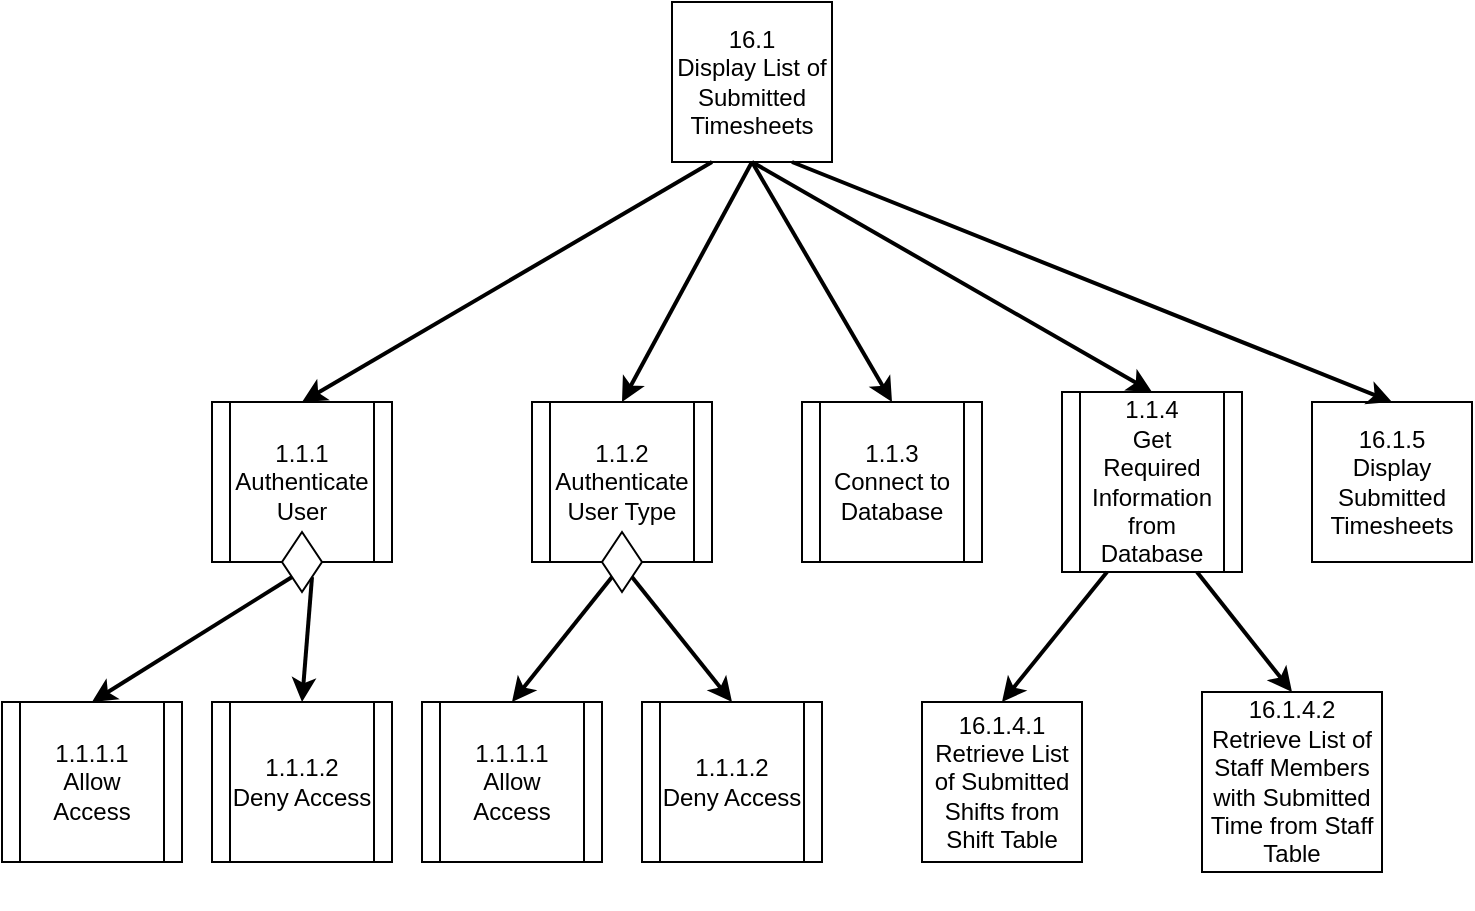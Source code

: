 <mxfile version="12.7.0" type="github" pages="3">
  <diagram id="388FPFcyQWfM3EbTZie2" name="16.1: Display List of Submitted Timesheets">
    <mxGraphModel dx="1221" dy="682" grid="1" gridSize="10" guides="1" tooltips="1" connect="1" arrows="1" fold="1" page="1" pageScale="1" pageWidth="850" pageHeight="1100" math="0" shadow="0">
      <root>
        <mxCell id="0"/>
        <mxCell id="1" parent="0"/>
        <mxCell id="_ojdc1T2RU2IvwStqLE--1" value="16.1&lt;br&gt;Display List of Submitted Timesheets" style="whiteSpace=wrap;html=1;aspect=fixed;" vertex="1" parent="1">
          <mxGeometry x="350" y="50" width="80" height="80" as="geometry"/>
        </mxCell>
        <mxCell id="_ojdc1T2RU2IvwStqLE--2" value="" style="endArrow=classic;html=1;" edge="1" parent="1">
          <mxGeometry width="50" height="50" relative="1" as="geometry">
            <mxPoint x="115" y="490" as="sourcePoint"/>
            <mxPoint x="115" y="490" as="targetPoint"/>
          </mxGeometry>
        </mxCell>
        <mxCell id="_ojdc1T2RU2IvwStqLE--3" value="16.1.5&lt;br&gt;Display Submitted Timesheets" style="whiteSpace=wrap;html=1;aspect=fixed;" vertex="1" parent="1">
          <mxGeometry x="670" y="250" width="80" height="80" as="geometry"/>
        </mxCell>
        <mxCell id="_ojdc1T2RU2IvwStqLE--4" value="" style="endArrow=classic;html=1;exitX=0;exitY=1;exitDx=0;exitDy=0;entryX=0.5;entryY=0;entryDx=0;entryDy=0;strokeWidth=2;" edge="1" parent="1" source="_ojdc1T2RU2IvwStqLE--11" target="_ojdc1T2RU2IvwStqLE--10">
          <mxGeometry width="50" height="50" relative="1" as="geometry">
            <mxPoint x="195" y="390" as="sourcePoint"/>
            <mxPoint x="125" y="450" as="targetPoint"/>
          </mxGeometry>
        </mxCell>
        <mxCell id="_ojdc1T2RU2IvwStqLE--5" value="" style="endArrow=classic;html=1;exitX=0.75;exitY=1;exitDx=0;exitDy=0;strokeWidth=2;entryX=0.5;entryY=0;entryDx=0;entryDy=0;" edge="1" parent="1" source="_ojdc1T2RU2IvwStqLE--1" target="_ojdc1T2RU2IvwStqLE--3">
          <mxGeometry width="50" height="50" relative="1" as="geometry">
            <mxPoint x="490" y="220" as="sourcePoint"/>
            <mxPoint x="515" y="250" as="targetPoint"/>
          </mxGeometry>
        </mxCell>
        <mxCell id="_ojdc1T2RU2IvwStqLE--6" value="" style="endArrow=classic;html=1;exitX=0.25;exitY=1;exitDx=0;exitDy=0;entryX=0.5;entryY=0;entryDx=0;entryDy=0;strokeWidth=2;" edge="1" parent="1" source="_ojdc1T2RU2IvwStqLE--1" target="_ojdc1T2RU2IvwStqLE--8">
          <mxGeometry width="50" height="50" relative="1" as="geometry">
            <mxPoint x="240" y="170" as="sourcePoint"/>
            <mxPoint x="90" y="250" as="targetPoint"/>
          </mxGeometry>
        </mxCell>
        <mxCell id="_ojdc1T2RU2IvwStqLE--7" value="" style="endArrow=classic;html=1;strokeWidth=2;entryX=0.5;entryY=0;entryDx=0;entryDy=0;exitX=1;exitY=1;exitDx=0;exitDy=0;" edge="1" parent="1" source="_ojdc1T2RU2IvwStqLE--11" target="_ojdc1T2RU2IvwStqLE--9">
          <mxGeometry width="50" height="50" relative="1" as="geometry">
            <mxPoint x="115" y="360" as="sourcePoint"/>
            <mxPoint x="15" y="450" as="targetPoint"/>
          </mxGeometry>
        </mxCell>
        <mxCell id="_ojdc1T2RU2IvwStqLE--8" value="&lt;span style=&quot;white-space: normal&quot;&gt;1.1.1&lt;br&gt;&lt;/span&gt;Authenticate User" style="shape=process;whiteSpace=wrap;html=1;backgroundOutline=1;" vertex="1" parent="1">
          <mxGeometry x="120" y="250" width="90" height="80" as="geometry"/>
        </mxCell>
        <mxCell id="_ojdc1T2RU2IvwStqLE--9" value="1.1.1.2&lt;br&gt;Deny Access" style="shape=process;whiteSpace=wrap;html=1;backgroundOutline=1;" vertex="1" parent="1">
          <mxGeometry x="120" y="400" width="90" height="80" as="geometry"/>
        </mxCell>
        <mxCell id="_ojdc1T2RU2IvwStqLE--10" value="1.1.1.1&lt;br&gt;Allow Access" style="shape=process;whiteSpace=wrap;html=1;backgroundOutline=1;" vertex="1" parent="1">
          <mxGeometry x="15" y="400" width="90" height="80" as="geometry"/>
        </mxCell>
        <mxCell id="_ojdc1T2RU2IvwStqLE--11" value="" style="rhombus;whiteSpace=wrap;html=1;fillColor=#FFFFFF;" vertex="1" parent="1">
          <mxGeometry x="155" y="315" width="20" height="30" as="geometry"/>
        </mxCell>
        <mxCell id="_ojdc1T2RU2IvwStqLE--12" value="" style="endArrow=classic;html=1;" edge="1" parent="1">
          <mxGeometry width="50" height="50" relative="1" as="geometry">
            <mxPoint x="335" y="495" as="sourcePoint"/>
            <mxPoint x="335" y="495" as="targetPoint"/>
          </mxGeometry>
        </mxCell>
        <mxCell id="_ojdc1T2RU2IvwStqLE--13" value="" style="endArrow=classic;html=1;exitX=0;exitY=1;exitDx=0;exitDy=0;strokeWidth=2;entryX=0.5;entryY=0;entryDx=0;entryDy=0;" edge="1" parent="1" source="_ojdc1T2RU2IvwStqLE--16" target="_ojdc1T2RU2IvwStqLE--18">
          <mxGeometry width="50" height="50" relative="1" as="geometry">
            <mxPoint x="410" y="390" as="sourcePoint"/>
            <mxPoint x="245" y="420" as="targetPoint"/>
          </mxGeometry>
        </mxCell>
        <mxCell id="_ojdc1T2RU2IvwStqLE--14" value="" style="endArrow=classic;html=1;strokeWidth=2;exitX=1;exitY=1;exitDx=0;exitDy=0;entryX=0.5;entryY=0;entryDx=0;entryDy=0;" edge="1" parent="1" source="_ojdc1T2RU2IvwStqLE--16" target="_ojdc1T2RU2IvwStqLE--19">
          <mxGeometry width="50" height="50" relative="1" as="geometry">
            <mxPoint x="330" y="360" as="sourcePoint"/>
            <mxPoint x="365" y="410" as="targetPoint"/>
          </mxGeometry>
        </mxCell>
        <mxCell id="_ojdc1T2RU2IvwStqLE--15" value="&lt;span style=&quot;white-space: normal&quot;&gt;1.1.2&lt;br&gt;&lt;/span&gt;Authenticate User Type" style="shape=process;whiteSpace=wrap;html=1;backgroundOutline=1;" vertex="1" parent="1">
          <mxGeometry x="280" y="250" width="90" height="80" as="geometry"/>
        </mxCell>
        <mxCell id="_ojdc1T2RU2IvwStqLE--16" value="" style="rhombus;whiteSpace=wrap;html=1;fillColor=#FFFFFF;" vertex="1" parent="1">
          <mxGeometry x="315" y="315" width="20" height="30" as="geometry"/>
        </mxCell>
        <mxCell id="_ojdc1T2RU2IvwStqLE--17" value="" style="endArrow=classic;html=1;exitX=0.5;exitY=1;exitDx=0;exitDy=0;entryX=0.5;entryY=0;entryDx=0;entryDy=0;strokeWidth=2;" edge="1" parent="1" source="_ojdc1T2RU2IvwStqLE--1" target="_ojdc1T2RU2IvwStqLE--15">
          <mxGeometry width="50" height="50" relative="1" as="geometry">
            <mxPoint x="397.5" y="150" as="sourcePoint"/>
            <mxPoint x="192.5" y="270" as="targetPoint"/>
          </mxGeometry>
        </mxCell>
        <mxCell id="_ojdc1T2RU2IvwStqLE--18" value="1.1.1.1&lt;br&gt;Allow Access" style="shape=process;whiteSpace=wrap;html=1;backgroundOutline=1;" vertex="1" parent="1">
          <mxGeometry x="225" y="400" width="90" height="80" as="geometry"/>
        </mxCell>
        <mxCell id="_ojdc1T2RU2IvwStqLE--19" value="1.1.1.2&lt;br&gt;Deny Access" style="shape=process;whiteSpace=wrap;html=1;backgroundOutline=1;" vertex="1" parent="1">
          <mxGeometry x="335" y="400" width="90" height="80" as="geometry"/>
        </mxCell>
        <mxCell id="_ojdc1T2RU2IvwStqLE--20" value="1.1.4&lt;br&gt;Get Required Information from Database" style="shape=process;whiteSpace=wrap;html=1;backgroundOutline=1;" vertex="1" parent="1">
          <mxGeometry x="545" y="245" width="90" height="90" as="geometry"/>
        </mxCell>
        <mxCell id="_ojdc1T2RU2IvwStqLE--26" value="" style="endArrow=classic;html=1;strokeWidth=2;entryX=0.5;entryY=0;entryDx=0;entryDy=0;exitX=0.75;exitY=1;exitDx=0;exitDy=0;" edge="1" parent="1" source="_ojdc1T2RU2IvwStqLE--20" target="_ojdc1T2RU2IvwStqLE--35">
          <mxGeometry width="50" height="50" relative="1" as="geometry">
            <mxPoint x="578" y="335" as="sourcePoint"/>
            <mxPoint x="665" y="395" as="targetPoint"/>
          </mxGeometry>
        </mxCell>
        <mxCell id="_ojdc1T2RU2IvwStqLE--28" value="" style="endArrow=classic;html=1;strokeWidth=2;entryX=0.5;entryY=0;entryDx=0;entryDy=0;exitX=0.25;exitY=1;exitDx=0;exitDy=0;" edge="1" parent="1" source="_ojdc1T2RU2IvwStqLE--20" target="_ojdc1T2RU2IvwStqLE--32">
          <mxGeometry width="50" height="50" relative="1" as="geometry">
            <mxPoint x="603" y="335" as="sourcePoint"/>
            <mxPoint x="655" y="395" as="targetPoint"/>
          </mxGeometry>
        </mxCell>
        <mxCell id="_ojdc1T2RU2IvwStqLE--29" value="" style="endArrow=classic;html=1;exitX=0.5;exitY=1;exitDx=0;exitDy=0;entryX=0.5;entryY=0;entryDx=0;entryDy=0;strokeWidth=2;" edge="1" parent="1" source="_ojdc1T2RU2IvwStqLE--1" target="_ojdc1T2RU2IvwStqLE--20">
          <mxGeometry width="50" height="50" relative="1" as="geometry">
            <mxPoint x="470" y="160" as="sourcePoint"/>
            <mxPoint x="470" y="280" as="targetPoint"/>
          </mxGeometry>
        </mxCell>
        <mxCell id="_ojdc1T2RU2IvwStqLE--30" value="1.1.3&lt;br&gt;Connect to Database" style="shape=process;whiteSpace=wrap;html=1;backgroundOutline=1;" vertex="1" parent="1">
          <mxGeometry x="415" y="250" width="90" height="80" as="geometry"/>
        </mxCell>
        <mxCell id="_ojdc1T2RU2IvwStqLE--31" value="" style="endArrow=classic;html=1;entryX=0.5;entryY=0;entryDx=0;entryDy=0;strokeWidth=2;exitX=0.5;exitY=1;exitDx=0;exitDy=0;" edge="1" parent="1" source="_ojdc1T2RU2IvwStqLE--1" target="_ojdc1T2RU2IvwStqLE--30">
          <mxGeometry width="50" height="50" relative="1" as="geometry">
            <mxPoint x="400" y="140" as="sourcePoint"/>
            <mxPoint x="665" y="255" as="targetPoint"/>
          </mxGeometry>
        </mxCell>
        <mxCell id="_ojdc1T2RU2IvwStqLE--32" value="16.1.4.1&lt;br&gt;Retrieve List of Submitted Shifts from Shift Table" style="whiteSpace=wrap;html=1;aspect=fixed;" vertex="1" parent="1">
          <mxGeometry x="475" y="400" width="80" height="80" as="geometry"/>
        </mxCell>
        <mxCell id="_ojdc1T2RU2IvwStqLE--35" value="16.1.4.2&lt;br&gt;Retrieve List of Staff Members with Submitted Time from Staff Table" style="whiteSpace=wrap;html=1;aspect=fixed;" vertex="1" parent="1">
          <mxGeometry x="615" y="395" width="90" height="90" as="geometry"/>
        </mxCell>
      </root>
    </mxGraphModel>
  </diagram>
  <diagram id="lAIaKbYm4KC-3WAeHbnQ" name="16.2: Display Staff Member&#39;s Timesheet">
    <mxGraphModel dx="1038" dy="580" grid="1" gridSize="10" guides="1" tooltips="1" connect="1" arrows="1" fold="1" page="1" pageScale="1" pageWidth="850" pageHeight="1100" math="0" shadow="0">
      <root>
        <mxCell id="SdBaXeOrpZn_XTAbsB8x-0"/>
        <mxCell id="SdBaXeOrpZn_XTAbsB8x-1" parent="SdBaXeOrpZn_XTAbsB8x-0"/>
        <mxCell id="Q9qRvPpiVnYhHlw9IZeU-0" value="16.2&lt;br&gt;Display Staff Timesheet" style="whiteSpace=wrap;html=1;aspect=fixed;" vertex="1" parent="SdBaXeOrpZn_XTAbsB8x-1">
          <mxGeometry x="355" y="100" width="80" height="80" as="geometry"/>
        </mxCell>
        <mxCell id="Q9qRvPpiVnYhHlw9IZeU-1" value="16.2.2&lt;br&gt;Display Timesheet of Selected Staff Member" style="whiteSpace=wrap;html=1;aspect=fixed;" vertex="1" parent="SdBaXeOrpZn_XTAbsB8x-1">
          <mxGeometry x="420" y="255" width="80" height="80" as="geometry"/>
        </mxCell>
        <mxCell id="Q9qRvPpiVnYhHlw9IZeU-2" value="" style="endArrow=classic;html=1;exitX=0.75;exitY=1;exitDx=0;exitDy=0;strokeWidth=2;entryX=0.5;entryY=0;entryDx=0;entryDy=0;" edge="1" parent="SdBaXeOrpZn_XTAbsB8x-1" source="Q9qRvPpiVnYhHlw9IZeU-0" target="Q9qRvPpiVnYhHlw9IZeU-1">
          <mxGeometry width="50" height="50" relative="1" as="geometry">
            <mxPoint x="490" y="220" as="sourcePoint"/>
            <mxPoint x="515" y="250" as="targetPoint"/>
          </mxGeometry>
        </mxCell>
        <mxCell id="Q9qRvPpiVnYhHlw9IZeU-3" value="" style="endArrow=classic;html=1;exitX=0.25;exitY=1;exitDx=0;exitDy=0;entryX=0.5;entryY=0;entryDx=0;entryDy=0;strokeWidth=2;" edge="1" parent="SdBaXeOrpZn_XTAbsB8x-1" source="Q9qRvPpiVnYhHlw9IZeU-0" target="Q9qRvPpiVnYhHlw9IZeU-5">
          <mxGeometry width="50" height="50" relative="1" as="geometry">
            <mxPoint x="397.5" y="150" as="sourcePoint"/>
            <mxPoint x="390" y="250" as="targetPoint"/>
          </mxGeometry>
        </mxCell>
        <mxCell id="Q9qRvPpiVnYhHlw9IZeU-4" value="" style="endArrow=classic;html=1;strokeWidth=2;entryX=0.5;entryY=0;entryDx=0;entryDy=0;exitX=0.25;exitY=1;exitDx=0;exitDy=0;" edge="1" parent="SdBaXeOrpZn_XTAbsB8x-1" source="Q9qRvPpiVnYhHlw9IZeU-5" target="Q9qRvPpiVnYhHlw9IZeU-6">
          <mxGeometry width="50" height="50" relative="1" as="geometry">
            <mxPoint x="360" y="330" as="sourcePoint"/>
            <mxPoint x="325" y="400" as="targetPoint"/>
          </mxGeometry>
        </mxCell>
        <mxCell id="Q9qRvPpiVnYhHlw9IZeU-5" value="1.1.4&lt;br&gt;Get Required Information from Database" style="shape=process;whiteSpace=wrap;html=1;backgroundOutline=1;" vertex="1" parent="SdBaXeOrpZn_XTAbsB8x-1">
          <mxGeometry x="290" y="250" width="90" height="90" as="geometry"/>
        </mxCell>
        <mxCell id="Q9qRvPpiVnYhHlw9IZeU-6" value="16.2.1.1&lt;br&gt;Retrieve Client Information for Claimed Shifts from Shift Table" style="whiteSpace=wrap;html=1;aspect=fixed;" vertex="1" parent="SdBaXeOrpZn_XTAbsB8x-1">
          <mxGeometry x="180" y="390" width="90" height="90" as="geometry"/>
        </mxCell>
        <mxCell id="GrtJIwO-3-aJwm862jyk-0" value="16.2.1.1&lt;br&gt;Retrieve Client Information for Claimed Shifts from Shift Table" style="whiteSpace=wrap;html=1;aspect=fixed;" vertex="1" parent="SdBaXeOrpZn_XTAbsB8x-1">
          <mxGeometry x="290" y="390" width="90" height="90" as="geometry"/>
        </mxCell>
        <mxCell id="GrtJIwO-3-aJwm862jyk-1" value="16.2.1.3&lt;br&gt;Retrieve List of Departments from Department Table" style="shape=process;whiteSpace=wrap;html=1;backgroundOutline=1;" vertex="1" parent="SdBaXeOrpZn_XTAbsB8x-1">
          <mxGeometry x="395" y="390" width="110" height="90" as="geometry"/>
        </mxCell>
        <mxCell id="GrtJIwO-3-aJwm862jyk-2" value="" style="endArrow=classic;html=1;strokeWidth=2;entryX=0.5;entryY=0;entryDx=0;entryDy=0;exitX=0.5;exitY=1;exitDx=0;exitDy=0;" edge="1" parent="SdBaXeOrpZn_XTAbsB8x-1" source="Q9qRvPpiVnYhHlw9IZeU-5" target="GrtJIwO-3-aJwm862jyk-0">
          <mxGeometry width="50" height="50" relative="1" as="geometry">
            <mxPoint x="345" y="350" as="sourcePoint"/>
            <mxPoint x="215" y="400" as="targetPoint"/>
          </mxGeometry>
        </mxCell>
        <mxCell id="GrtJIwO-3-aJwm862jyk-3" value="" style="endArrow=classic;html=1;strokeWidth=2;entryX=0.5;entryY=0;entryDx=0;entryDy=0;exitX=0.75;exitY=1;exitDx=0;exitDy=0;" edge="1" parent="SdBaXeOrpZn_XTAbsB8x-1" source="Q9qRvPpiVnYhHlw9IZeU-5" target="GrtJIwO-3-aJwm862jyk-1">
          <mxGeometry width="50" height="50" relative="1" as="geometry">
            <mxPoint x="355" y="360" as="sourcePoint"/>
            <mxPoint x="225" y="410" as="targetPoint"/>
          </mxGeometry>
        </mxCell>
      </root>
    </mxGraphModel>
  </diagram>
  <diagram id="ddEL1Jjd4j1c8ut1bAk0" name="16.3: Submit Approved Hours">
    <mxGraphModel dx="1038" dy="580" grid="1" gridSize="10" guides="1" tooltips="1" connect="1" arrows="1" fold="1" page="1" pageScale="1" pageWidth="850" pageHeight="1100" math="0" shadow="0">
      <root>
        <mxCell id="BbtsieJgcBwEsiLIWdfI-0"/>
        <mxCell id="BbtsieJgcBwEsiLIWdfI-1" parent="BbtsieJgcBwEsiLIWdfI-0"/>
        <mxCell id="c6KakWU_pSAkIUs3xcQD-14" value="16.3&lt;br&gt;Submit Approved hours" style="whiteSpace=wrap;html=1;aspect=fixed;" vertex="1" parent="BbtsieJgcBwEsiLIWdfI-1">
          <mxGeometry x="391.25" y="140" width="80" height="80" as="geometry"/>
        </mxCell>
        <mxCell id="c6KakWU_pSAkIUs3xcQD-15" value="" style="endArrow=classic;html=1;exitX=0.25;exitY=1;exitDx=0;exitDy=0;entryX=0.5;entryY=0;entryDx=0;entryDy=0;strokeWidth=2;" edge="1" parent="BbtsieJgcBwEsiLIWdfI-1" source="c6KakWU_pSAkIUs3xcQD-14" target="c6KakWU_pSAkIUs3xcQD-22">
          <mxGeometry width="50" height="50" relative="1" as="geometry">
            <mxPoint x="310" y="260" as="sourcePoint"/>
            <mxPoint x="265" y="340" as="targetPoint"/>
          </mxGeometry>
        </mxCell>
        <mxCell id="c6KakWU_pSAkIUs3xcQD-19" value="" style="endArrow=classic;html=1;strokeWidth=2;entryX=0.5;entryY=0;entryDx=0;entryDy=0;exitX=0.5;exitY=1;exitDx=0;exitDy=0;" edge="1" parent="BbtsieJgcBwEsiLIWdfI-1" source="c6KakWU_pSAkIUs3xcQD-14" target="c6KakWU_pSAkIUs3xcQD-20">
          <mxGeometry width="50" height="50" relative="1" as="geometry">
            <mxPoint x="480" y="200" as="sourcePoint"/>
            <mxPoint x="560" y="340" as="targetPoint"/>
          </mxGeometry>
        </mxCell>
        <mxCell id="c6KakWU_pSAkIUs3xcQD-20" value="16.3.2&lt;br&gt;Insert Approved Hours into Shift Table" style="whiteSpace=wrap;html=1;aspect=fixed;" vertex="1" parent="BbtsieJgcBwEsiLIWdfI-1">
          <mxGeometry x="390" y="281.25" width="82.5" height="82.5" as="geometry"/>
        </mxCell>
        <mxCell id="c6KakWU_pSAkIUs3xcQD-22" value="16.3.1&lt;br&gt;Retrieve Approved Hours from Timesheet" style="whiteSpace=wrap;html=1;aspect=fixed;" vertex="1" parent="BbtsieJgcBwEsiLIWdfI-1">
          <mxGeometry x="290" y="280" width="85" height="85" as="geometry"/>
        </mxCell>
        <mxCell id="c6KakWU_pSAkIUs3xcQD-23" value="16.3.3&lt;br&gt;Change Status of Shifts to Approved" style="whiteSpace=wrap;html=1;aspect=fixed;" vertex="1" parent="BbtsieJgcBwEsiLIWdfI-1">
          <mxGeometry x="490" y="281.25" width="82.5" height="82.5" as="geometry"/>
        </mxCell>
        <mxCell id="c6KakWU_pSAkIUs3xcQD-24" value="" style="endArrow=classic;html=1;exitX=0.75;exitY=1;exitDx=0;exitDy=0;entryX=0.5;entryY=0;entryDx=0;entryDy=0;strokeWidth=2;" edge="1" parent="BbtsieJgcBwEsiLIWdfI-1" source="c6KakWU_pSAkIUs3xcQD-14" target="c6KakWU_pSAkIUs3xcQD-23">
          <mxGeometry width="50" height="50" relative="1" as="geometry">
            <mxPoint x="578.75" y="200" as="sourcePoint"/>
            <mxPoint x="500" y="260" as="targetPoint"/>
          </mxGeometry>
        </mxCell>
      </root>
    </mxGraphModel>
  </diagram>
</mxfile>
